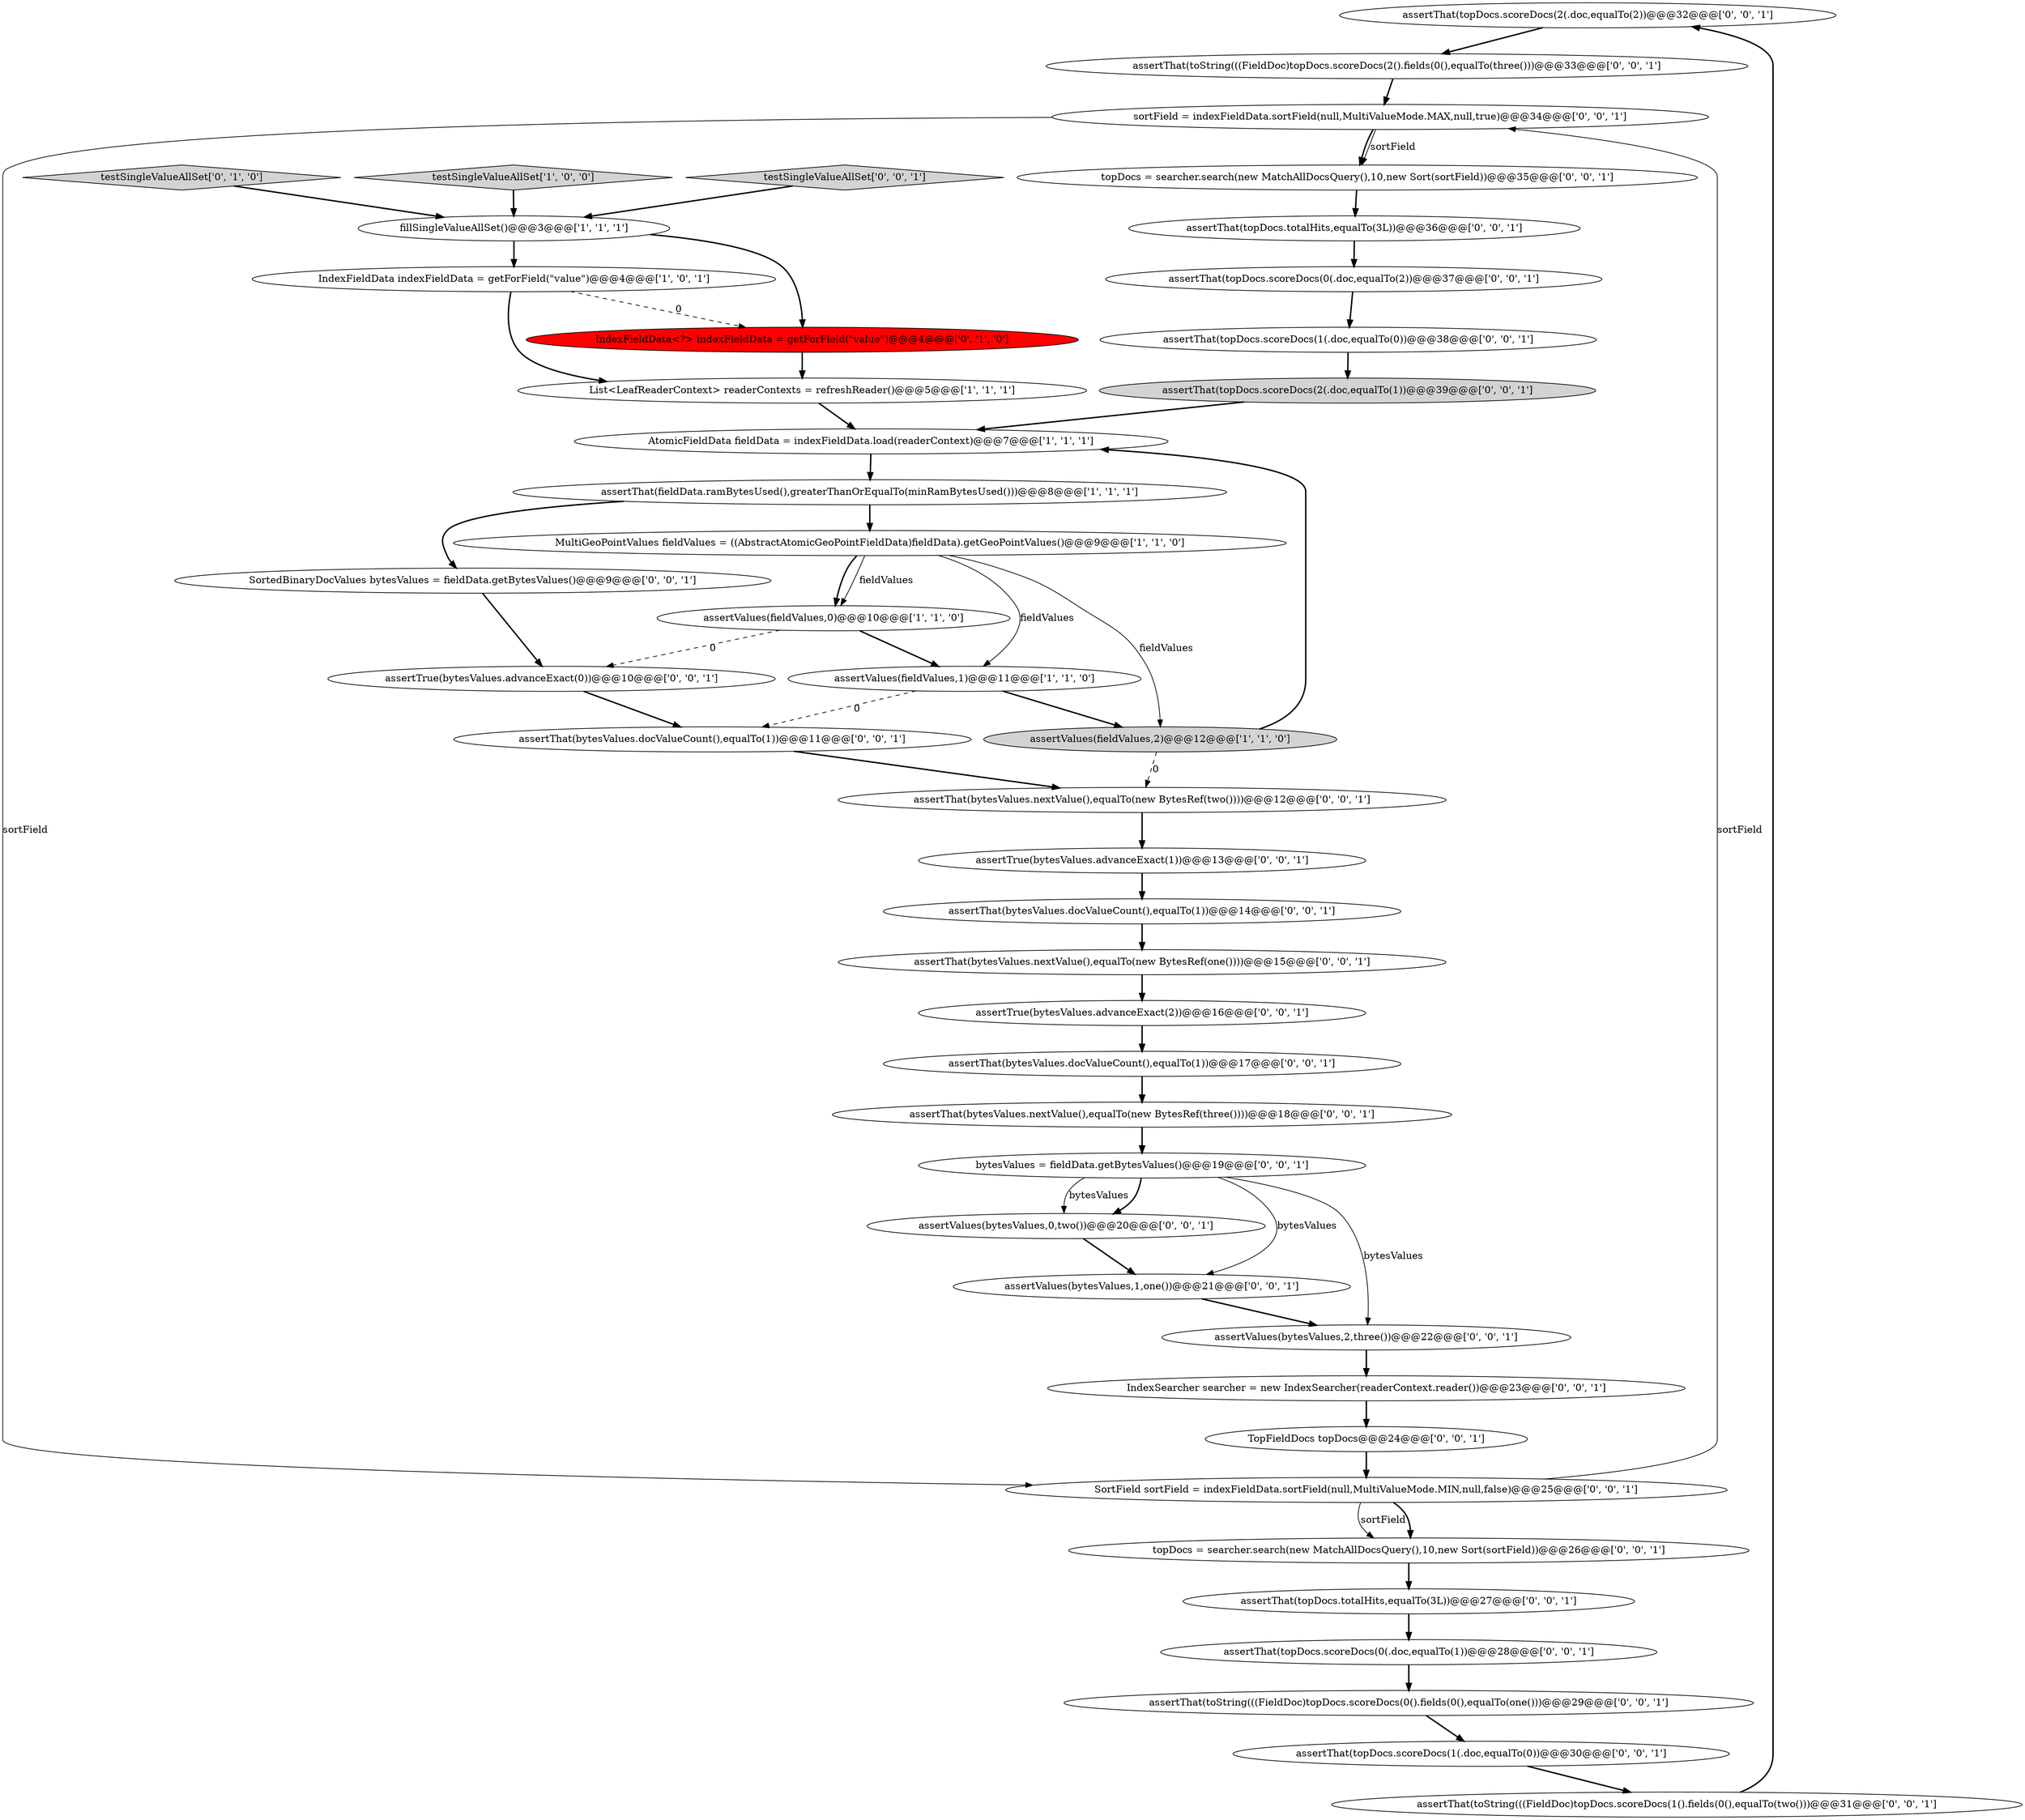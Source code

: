 digraph {
41 [style = filled, label = "assertThat(topDocs.scoreDocs(2(.doc,equalTo(2))@@@32@@@['0', '0', '1']", fillcolor = white, shape = ellipse image = "AAA0AAABBB3BBB"];
16 [style = filled, label = "assertThat(topDocs.totalHits,equalTo(3L))@@@36@@@['0', '0', '1']", fillcolor = white, shape = ellipse image = "AAA0AAABBB3BBB"];
20 [style = filled, label = "assertTrue(bytesValues.advanceExact(0))@@@10@@@['0', '0', '1']", fillcolor = white, shape = ellipse image = "AAA0AAABBB3BBB"];
6 [style = filled, label = "List<LeafReaderContext> readerContexts = refreshReader()@@@5@@@['1', '1', '1']", fillcolor = white, shape = ellipse image = "AAA0AAABBB1BBB"];
40 [style = filled, label = "sortField = indexFieldData.sortField(null,MultiValueMode.MAX,null,true)@@@34@@@['0', '0', '1']", fillcolor = white, shape = ellipse image = "AAA0AAABBB3BBB"];
35 [style = filled, label = "assertThat(topDocs.totalHits,equalTo(3L))@@@27@@@['0', '0', '1']", fillcolor = white, shape = ellipse image = "AAA0AAABBB3BBB"];
39 [style = filled, label = "bytesValues = fieldData.getBytesValues()@@@19@@@['0', '0', '1']", fillcolor = white, shape = ellipse image = "AAA0AAABBB3BBB"];
26 [style = filled, label = "assertThat(topDocs.scoreDocs(0(.doc,equalTo(1))@@@28@@@['0', '0', '1']", fillcolor = white, shape = ellipse image = "AAA0AAABBB3BBB"];
21 [style = filled, label = "assertTrue(bytesValues.advanceExact(1))@@@13@@@['0', '0', '1']", fillcolor = white, shape = ellipse image = "AAA0AAABBB3BBB"];
9 [style = filled, label = "assertValues(fieldValues,2)@@@12@@@['1', '1', '0']", fillcolor = lightgray, shape = ellipse image = "AAA0AAABBB1BBB"];
7 [style = filled, label = "assertValues(fieldValues,1)@@@11@@@['1', '1', '0']", fillcolor = white, shape = ellipse image = "AAA0AAABBB1BBB"];
18 [style = filled, label = "assertThat(topDocs.scoreDocs(1(.doc,equalTo(0))@@@38@@@['0', '0', '1']", fillcolor = white, shape = ellipse image = "AAA0AAABBB3BBB"];
34 [style = filled, label = "assertThat(topDocs.scoreDocs(0(.doc,equalTo(2))@@@37@@@['0', '0', '1']", fillcolor = white, shape = ellipse image = "AAA0AAABBB3BBB"];
0 [style = filled, label = "AtomicFieldData fieldData = indexFieldData.load(readerContext)@@@7@@@['1', '1', '1']", fillcolor = white, shape = ellipse image = "AAA0AAABBB1BBB"];
24 [style = filled, label = "assertThat(bytesValues.nextValue(),equalTo(new BytesRef(three())))@@@18@@@['0', '0', '1']", fillcolor = white, shape = ellipse image = "AAA0AAABBB3BBB"];
19 [style = filled, label = "SortField sortField = indexFieldData.sortField(null,MultiValueMode.MIN,null,false)@@@25@@@['0', '0', '1']", fillcolor = white, shape = ellipse image = "AAA0AAABBB3BBB"];
13 [style = filled, label = "IndexSearcher searcher = new IndexSearcher(readerContext.reader())@@@23@@@['0', '0', '1']", fillcolor = white, shape = ellipse image = "AAA0AAABBB3BBB"];
28 [style = filled, label = "assertValues(bytesValues,0,two())@@@20@@@['0', '0', '1']", fillcolor = white, shape = ellipse image = "AAA0AAABBB3BBB"];
33 [style = filled, label = "TopFieldDocs topDocs@@@24@@@['0', '0', '1']", fillcolor = white, shape = ellipse image = "AAA0AAABBB3BBB"];
4 [style = filled, label = "assertThat(fieldData.ramBytesUsed(),greaterThanOrEqualTo(minRamBytesUsed()))@@@8@@@['1', '1', '1']", fillcolor = white, shape = ellipse image = "AAA0AAABBB1BBB"];
2 [style = filled, label = "MultiGeoPointValues fieldValues = ((AbstractAtomicGeoPointFieldData)fieldData).getGeoPointValues()@@@9@@@['1', '1', '0']", fillcolor = white, shape = ellipse image = "AAA0AAABBB1BBB"];
36 [style = filled, label = "assertThat(toString(((FieldDoc)topDocs.scoreDocs(0().fields(0(),equalTo(one()))@@@29@@@['0', '0', '1']", fillcolor = white, shape = ellipse image = "AAA0AAABBB3BBB"];
38 [style = filled, label = "testSingleValueAllSet['0', '0', '1']", fillcolor = lightgray, shape = diamond image = "AAA0AAABBB3BBB"];
23 [style = filled, label = "assertThat(topDocs.scoreDocs(1(.doc,equalTo(0))@@@30@@@['0', '0', '1']", fillcolor = white, shape = ellipse image = "AAA0AAABBB3BBB"];
43 [style = filled, label = "assertValues(bytesValues,2,three())@@@22@@@['0', '0', '1']", fillcolor = white, shape = ellipse image = "AAA0AAABBB3BBB"];
14 [style = filled, label = "assertThat(toString(((FieldDoc)topDocs.scoreDocs(2().fields(0(),equalTo(three()))@@@33@@@['0', '0', '1']", fillcolor = white, shape = ellipse image = "AAA0AAABBB3BBB"];
10 [style = filled, label = "IndexFieldData<?> indexFieldData = getForField(\"value\")@@@4@@@['0', '1', '0']", fillcolor = red, shape = ellipse image = "AAA1AAABBB2BBB"];
22 [style = filled, label = "assertThat(bytesValues.docValueCount(),equalTo(1))@@@17@@@['0', '0', '1']", fillcolor = white, shape = ellipse image = "AAA0AAABBB3BBB"];
17 [style = filled, label = "assertThat(bytesValues.nextValue(),equalTo(new BytesRef(two())))@@@12@@@['0', '0', '1']", fillcolor = white, shape = ellipse image = "AAA0AAABBB3BBB"];
27 [style = filled, label = "assertThat(topDocs.scoreDocs(2(.doc,equalTo(1))@@@39@@@['0', '0', '1']", fillcolor = lightgray, shape = ellipse image = "AAA0AAABBB3BBB"];
31 [style = filled, label = "topDocs = searcher.search(new MatchAllDocsQuery(),10,new Sort(sortField))@@@26@@@['0', '0', '1']", fillcolor = white, shape = ellipse image = "AAA0AAABBB3BBB"];
3 [style = filled, label = "assertValues(fieldValues,0)@@@10@@@['1', '1', '0']", fillcolor = white, shape = ellipse image = "AAA0AAABBB1BBB"];
11 [style = filled, label = "testSingleValueAllSet['0', '1', '0']", fillcolor = lightgray, shape = diamond image = "AAA0AAABBB2BBB"];
32 [style = filled, label = "assertThat(toString(((FieldDoc)topDocs.scoreDocs(1().fields(0(),equalTo(two()))@@@31@@@['0', '0', '1']", fillcolor = white, shape = ellipse image = "AAA0AAABBB3BBB"];
37 [style = filled, label = "assertThat(bytesValues.docValueCount(),equalTo(1))@@@14@@@['0', '0', '1']", fillcolor = white, shape = ellipse image = "AAA0AAABBB3BBB"];
42 [style = filled, label = "assertTrue(bytesValues.advanceExact(2))@@@16@@@['0', '0', '1']", fillcolor = white, shape = ellipse image = "AAA0AAABBB3BBB"];
8 [style = filled, label = "IndexFieldData indexFieldData = getForField(\"value\")@@@4@@@['1', '0', '1']", fillcolor = white, shape = ellipse image = "AAA0AAABBB1BBB"];
25 [style = filled, label = "assertThat(bytesValues.nextValue(),equalTo(new BytesRef(one())))@@@15@@@['0', '0', '1']", fillcolor = white, shape = ellipse image = "AAA0AAABBB3BBB"];
29 [style = filled, label = "assertValues(bytesValues,1,one())@@@21@@@['0', '0', '1']", fillcolor = white, shape = ellipse image = "AAA0AAABBB3BBB"];
30 [style = filled, label = "topDocs = searcher.search(new MatchAllDocsQuery(),10,new Sort(sortField))@@@35@@@['0', '0', '1']", fillcolor = white, shape = ellipse image = "AAA0AAABBB3BBB"];
1 [style = filled, label = "fillSingleValueAllSet()@@@3@@@['1', '1', '1']", fillcolor = white, shape = ellipse image = "AAA0AAABBB1BBB"];
12 [style = filled, label = "assertThat(bytesValues.docValueCount(),equalTo(1))@@@11@@@['0', '0', '1']", fillcolor = white, shape = ellipse image = "AAA0AAABBB3BBB"];
5 [style = filled, label = "testSingleValueAllSet['1', '0', '0']", fillcolor = lightgray, shape = diamond image = "AAA0AAABBB1BBB"];
15 [style = filled, label = "SortedBinaryDocValues bytesValues = fieldData.getBytesValues()@@@9@@@['0', '0', '1']", fillcolor = white, shape = ellipse image = "AAA0AAABBB3BBB"];
28->29 [style = bold, label=""];
2->9 [style = solid, label="fieldValues"];
1->8 [style = bold, label=""];
8->10 [style = dashed, label="0"];
9->0 [style = bold, label=""];
27->0 [style = bold, label=""];
19->31 [style = solid, label="sortField"];
11->1 [style = bold, label=""];
19->31 [style = bold, label=""];
39->29 [style = solid, label="bytesValues"];
2->3 [style = bold, label=""];
37->25 [style = bold, label=""];
26->36 [style = bold, label=""];
12->17 [style = bold, label=""];
4->15 [style = bold, label=""];
40->30 [style = solid, label="sortField"];
24->39 [style = bold, label=""];
23->32 [style = bold, label=""];
16->34 [style = bold, label=""];
34->18 [style = bold, label=""];
2->7 [style = solid, label="fieldValues"];
8->6 [style = bold, label=""];
6->0 [style = bold, label=""];
4->2 [style = bold, label=""];
19->40 [style = solid, label="sortField"];
10->6 [style = bold, label=""];
39->28 [style = bold, label=""];
38->1 [style = bold, label=""];
43->13 [style = bold, label=""];
7->9 [style = bold, label=""];
5->1 [style = bold, label=""];
21->37 [style = bold, label=""];
39->28 [style = solid, label="bytesValues"];
31->35 [style = bold, label=""];
36->23 [style = bold, label=""];
3->7 [style = bold, label=""];
18->27 [style = bold, label=""];
0->4 [style = bold, label=""];
15->20 [style = bold, label=""];
9->17 [style = dashed, label="0"];
3->20 [style = dashed, label="0"];
20->12 [style = bold, label=""];
40->19 [style = solid, label="sortField"];
29->43 [style = bold, label=""];
25->42 [style = bold, label=""];
7->12 [style = dashed, label="0"];
2->3 [style = solid, label="fieldValues"];
40->30 [style = bold, label=""];
32->41 [style = bold, label=""];
42->22 [style = bold, label=""];
22->24 [style = bold, label=""];
33->19 [style = bold, label=""];
13->33 [style = bold, label=""];
30->16 [style = bold, label=""];
1->10 [style = bold, label=""];
17->21 [style = bold, label=""];
35->26 [style = bold, label=""];
14->40 [style = bold, label=""];
39->43 [style = solid, label="bytesValues"];
41->14 [style = bold, label=""];
}
